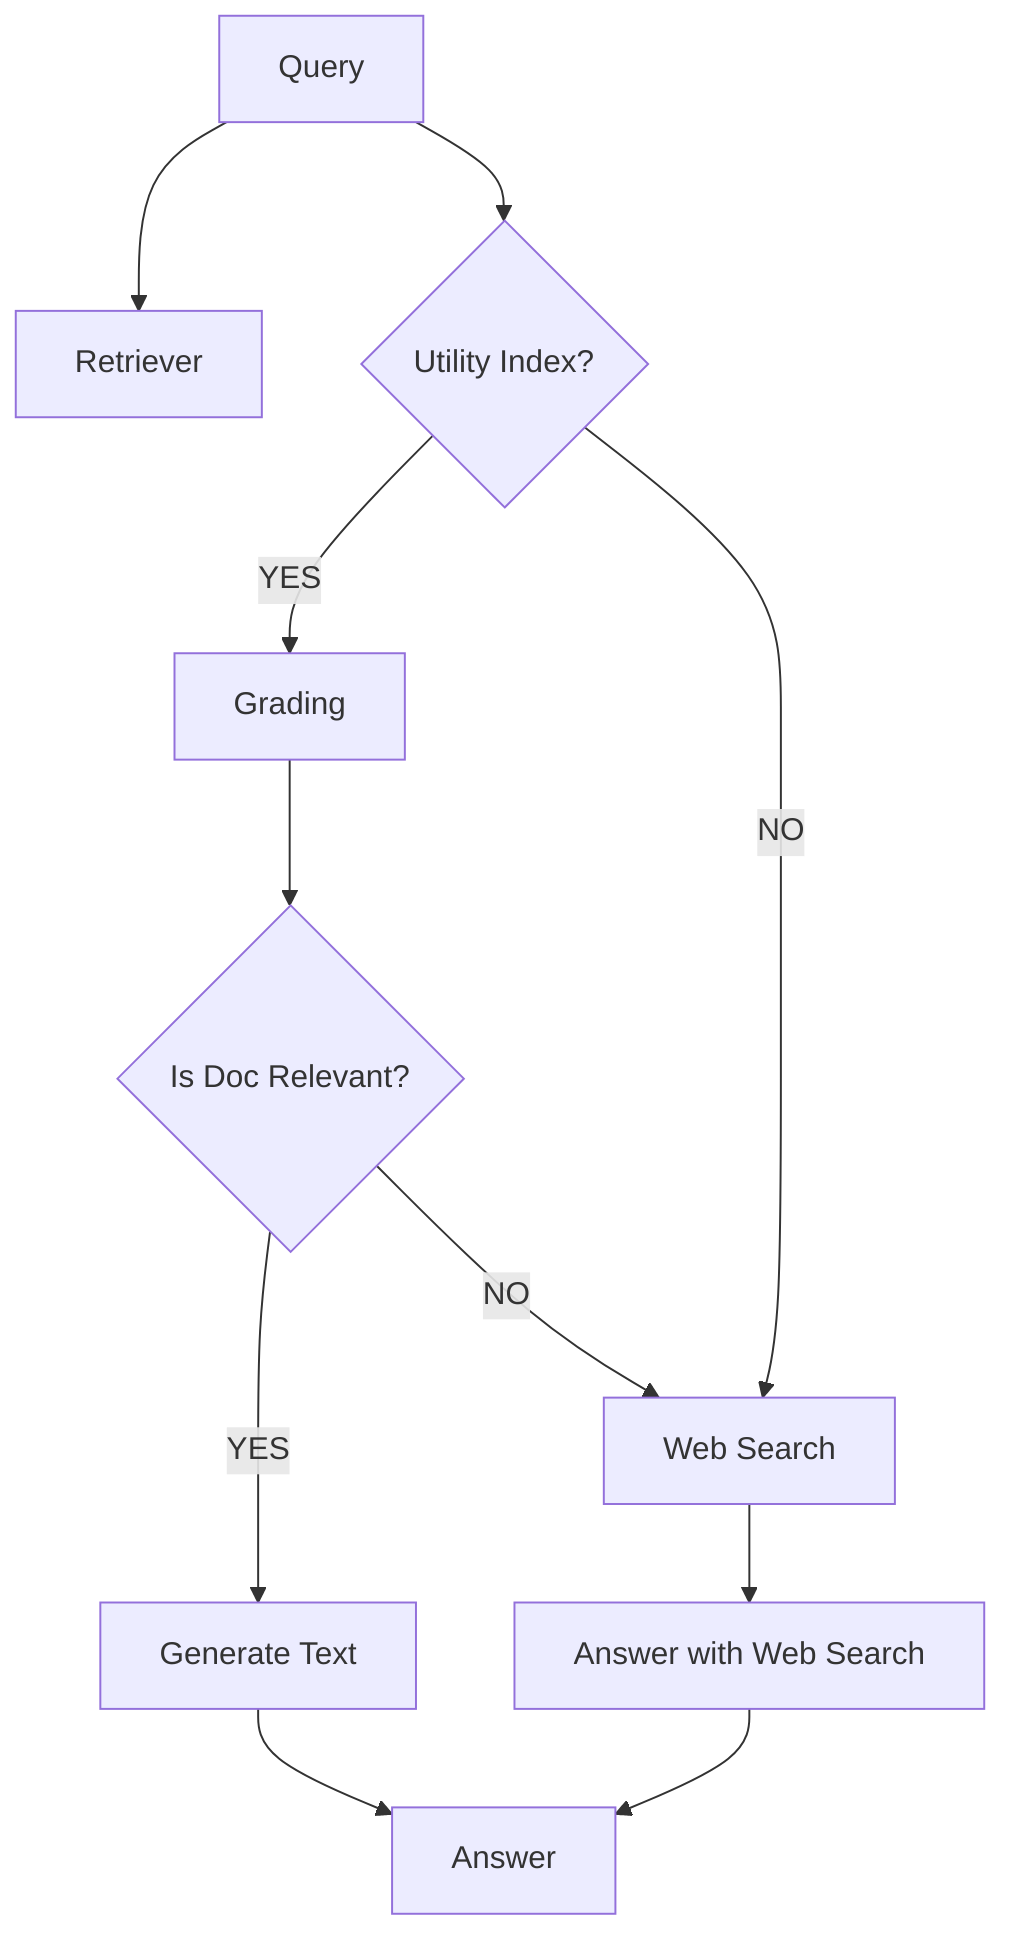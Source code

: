 flowchart TD
    A[Query] --> B[Retriever]
    A --> C{Utility Index?}
    C -->|YES| D[Grading]
    C -->|NO| E[Web Search]
    D --> F{Is Doc Relevant?}
    F -->|YES| G[Generate Text]
    F -->|NO| E
    E --> H[Answer with Web Search]
    G --> I[Answer]
    H --> I